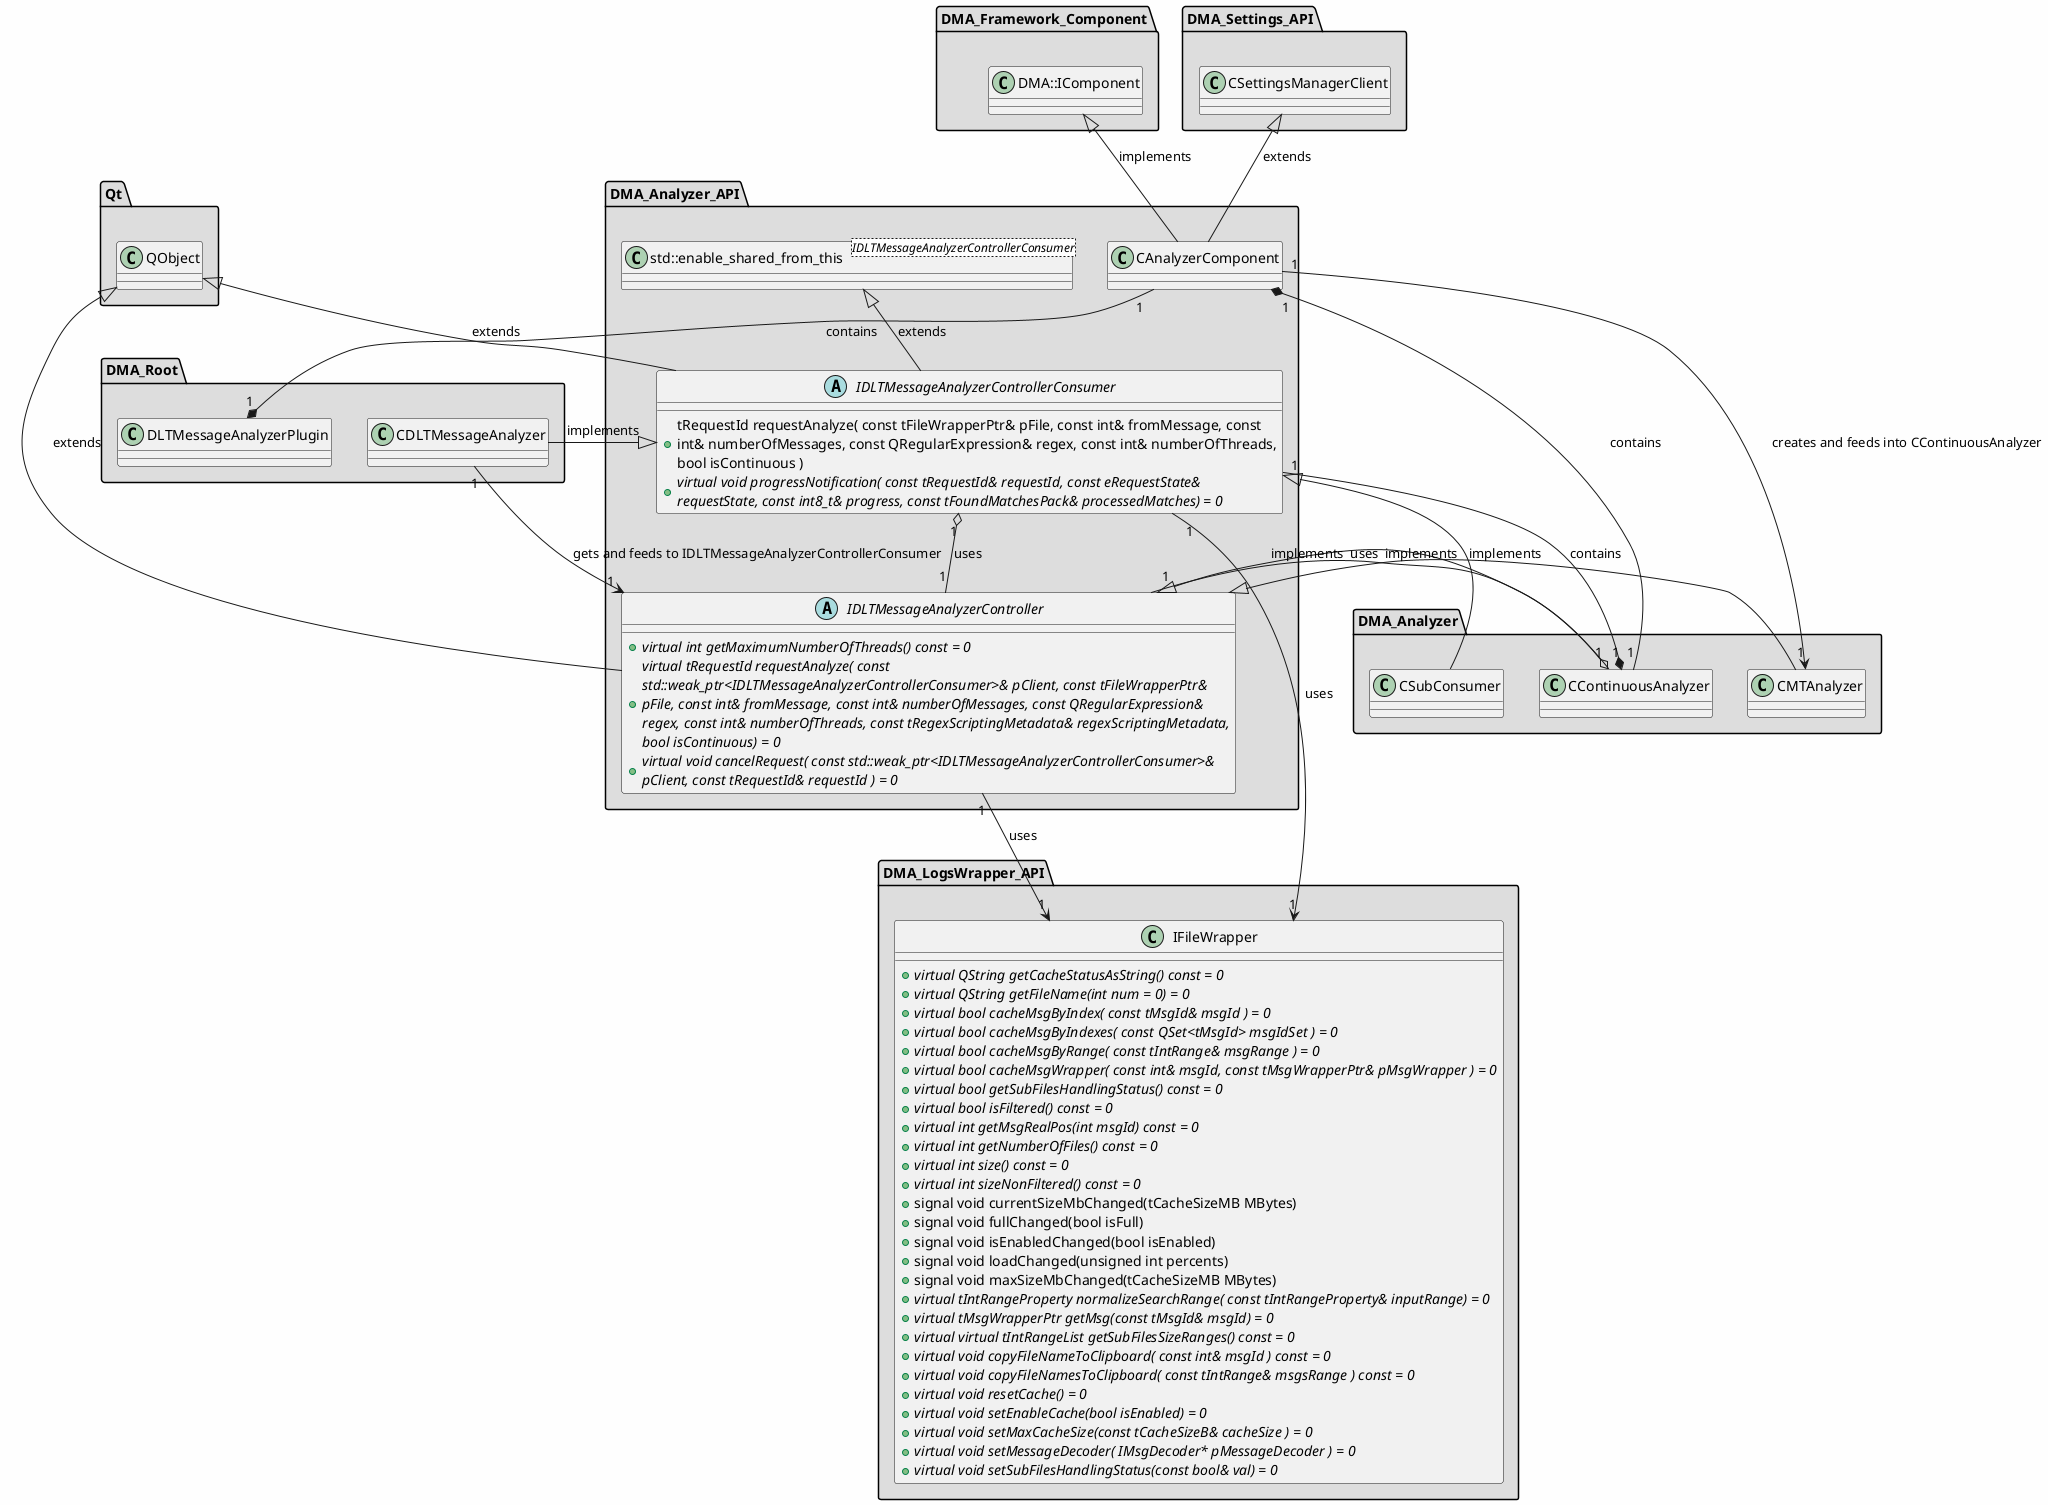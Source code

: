 
@startuml

skinparam backgroundColor #FEFEFE
skinparam wrapWidth 600
package "DMA_Analyzer" #DDDDDD
{

class "CContinuousAnalyzer"
{
}

class "CMTAnalyzer"
{
}

class "CSubConsumer"
{
}

}

package "DMA_Analyzer_API" #DDDDDD
{

class "CAnalyzerComponent"
{
}

abstract class "IDLTMessageAnalyzerController"
{
    + {abstract} virtual int getMaximumNumberOfThreads() const = 0
    + {abstract} virtual tRequestId requestAnalyze( const std::weak_ptr<IDLTMessageAnalyzerControllerConsumer>& pClient, const tFileWrapperPtr& pFile, const int& fromMessage, const int& numberOfMessages, const QRegularExpression& regex, const int& numberOfThreads, const tRegexScriptingMetadata& regexScriptingMetadata, bool isContinuous) = 0
    + {abstract} virtual void cancelRequest( const std::weak_ptr<IDLTMessageAnalyzerControllerConsumer>& pClient, const tRequestId& requestId ) = 0
}

abstract class "IDLTMessageAnalyzerControllerConsumer"
{
    + tRequestId requestAnalyze( const tFileWrapperPtr& pFile, const int& fromMessage, const int& numberOfMessages, const QRegularExpression& regex, const int& numberOfThreads, bool isContinuous )
    + {abstract} virtual void progressNotification( const tRequestId& requestId, const eRequestState& requestState, const int8_t& progress, const tFoundMatchesPack& processedMatches) = 0
}

class "std::enable_shared_from_this<IDLTMessageAnalyzerControllerConsumer>" as std::enable_shared_from_this_IDLTMessageAnalyzerControllerConsumer_
{
}

}

package "DMA_Framework_Component" #DDDDDD
{

class "DMA::IComponent"
{
}

}

package "DMA_LogsWrapper_API" #DDDDDD
{

class "IFileWrapper"
{
    + {abstract} virtual QString getCacheStatusAsString() const = 0
    + {abstract} virtual QString getFileName(int num = 0) = 0
    + {abstract} virtual bool cacheMsgByIndex( const tMsgId& msgId ) = 0
    + {abstract} virtual bool cacheMsgByIndexes( const QSet<tMsgId> msgIdSet ) = 0
    + {abstract} virtual bool cacheMsgByRange( const tIntRange& msgRange ) = 0
    + {abstract} virtual bool cacheMsgWrapper( const int& msgId, const tMsgWrapperPtr& pMsgWrapper ) = 0
    + {abstract} virtual bool getSubFilesHandlingStatus() const = 0
    + {abstract} virtual bool isFiltered() const = 0
    + {abstract} virtual int getMsgRealPos(int msgId) const = 0
    + {abstract} virtual int getNumberOfFiles() const = 0
    + {abstract} virtual int size() const = 0
    + {abstract} virtual int sizeNonFiltered() const = 0
    + signal void currentSizeMbChanged(tCacheSizeMB MBytes)
    + signal void fullChanged(bool isFull)
    + signal void isEnabledChanged(bool isEnabled)
    + signal void loadChanged(unsigned int percents)
    + signal void maxSizeMbChanged(tCacheSizeMB MBytes)
    + {abstract} virtual tIntRangeProperty normalizeSearchRange( const tIntRangeProperty& inputRange) = 0
    + {abstract} virtual tMsgWrapperPtr getMsg(const tMsgId& msgId) = 0
    + {abstract} virtual virtual tIntRangeList getSubFilesSizeRanges() const = 0
    + {abstract} virtual void copyFileNameToClipboard( const int& msgId ) const = 0
    + {abstract} virtual void copyFileNamesToClipboard( const tIntRange& msgsRange ) const = 0
    + {abstract} virtual void resetCache() = 0
    + {abstract} virtual void setEnableCache(bool isEnabled) = 0
    + {abstract} virtual void setMaxCacheSize(const tCacheSizeB& cacheSize ) = 0
    + {abstract} virtual void setMessageDecoder( IMsgDecoder* pMessageDecoder ) = 0
    + {abstract} virtual void setSubFilesHandlingStatus(const bool& val) = 0
}

}

package "DMA_Root" #DDDDDD
{

class "CDLTMessageAnalyzer"
{
}

class "DLTMessageAnalyzerPlugin"
{
}

}

package "DMA_Settings_API" #DDDDDD
{

class "CSettingsManagerClient"
{
}

}

package "Qt" #DDDDDD
{

class "QObject"
{
}

}

'====================Inheritance section====================
IDLTMessageAnalyzerController <|-- CContinuousAnalyzer : implements
IDLTMessageAnalyzerController <|-- CMTAnalyzer : implements
IDLTMessageAnalyzerControllerConsumer <|-- CSubConsumer : implements
CSettingsManagerClient <|-- CAnalyzerComponent : extends
DMA::IComponent <|-- CAnalyzerComponent : implements
QObject <|-- IDLTMessageAnalyzerController : extends
QObject <|-- IDLTMessageAnalyzerControllerConsumer : extends
std::enable_shared_from_this_IDLTMessageAnalyzerControllerConsumer_ <|-- IDLTMessageAnalyzerControllerConsumer : extends
IDLTMessageAnalyzerControllerConsumer <|-- CDLTMessageAnalyzer : implements

'====================Dependencies section====================
CContinuousAnalyzer "1" o-- "1" IDLTMessageAnalyzerController : uses
CContinuousAnalyzer "1" *-- "1" IDLTMessageAnalyzerControllerConsumer : contains
CAnalyzerComponent "1" *-- "1" CContinuousAnalyzer : contains
CAnalyzerComponent "1" --> "1" CMTAnalyzer : creates and feeds into CContinuousAnalyzer
IDLTMessageAnalyzerController "1" --> "1" IFileWrapper : uses
IDLTMessageAnalyzerControllerConsumer "1" o-- "1" IDLTMessageAnalyzerController : uses
IDLTMessageAnalyzerControllerConsumer "1" --> "1" IFileWrapper : uses
CDLTMessageAnalyzer "1" --> "1" IDLTMessageAnalyzerController : gets and feeds to IDLTMessageAnalyzerControllerConsumer
DLTMessageAnalyzerPlugin "1" *-- "1" CAnalyzerComponent : contains

@enduml